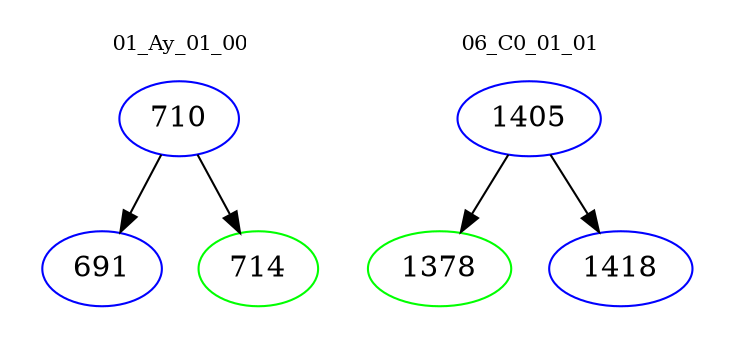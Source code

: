 digraph{
subgraph cluster_0 {
color = white
label = "01_Ay_01_00";
fontsize=10;
T0_710 [label="710", color="blue"]
T0_710 -> T0_691 [color="black"]
T0_691 [label="691", color="blue"]
T0_710 -> T0_714 [color="black"]
T0_714 [label="714", color="green"]
}
subgraph cluster_1 {
color = white
label = "06_C0_01_01";
fontsize=10;
T1_1405 [label="1405", color="blue"]
T1_1405 -> T1_1378 [color="black"]
T1_1378 [label="1378", color="green"]
T1_1405 -> T1_1418 [color="black"]
T1_1418 [label="1418", color="blue"]
}
}
